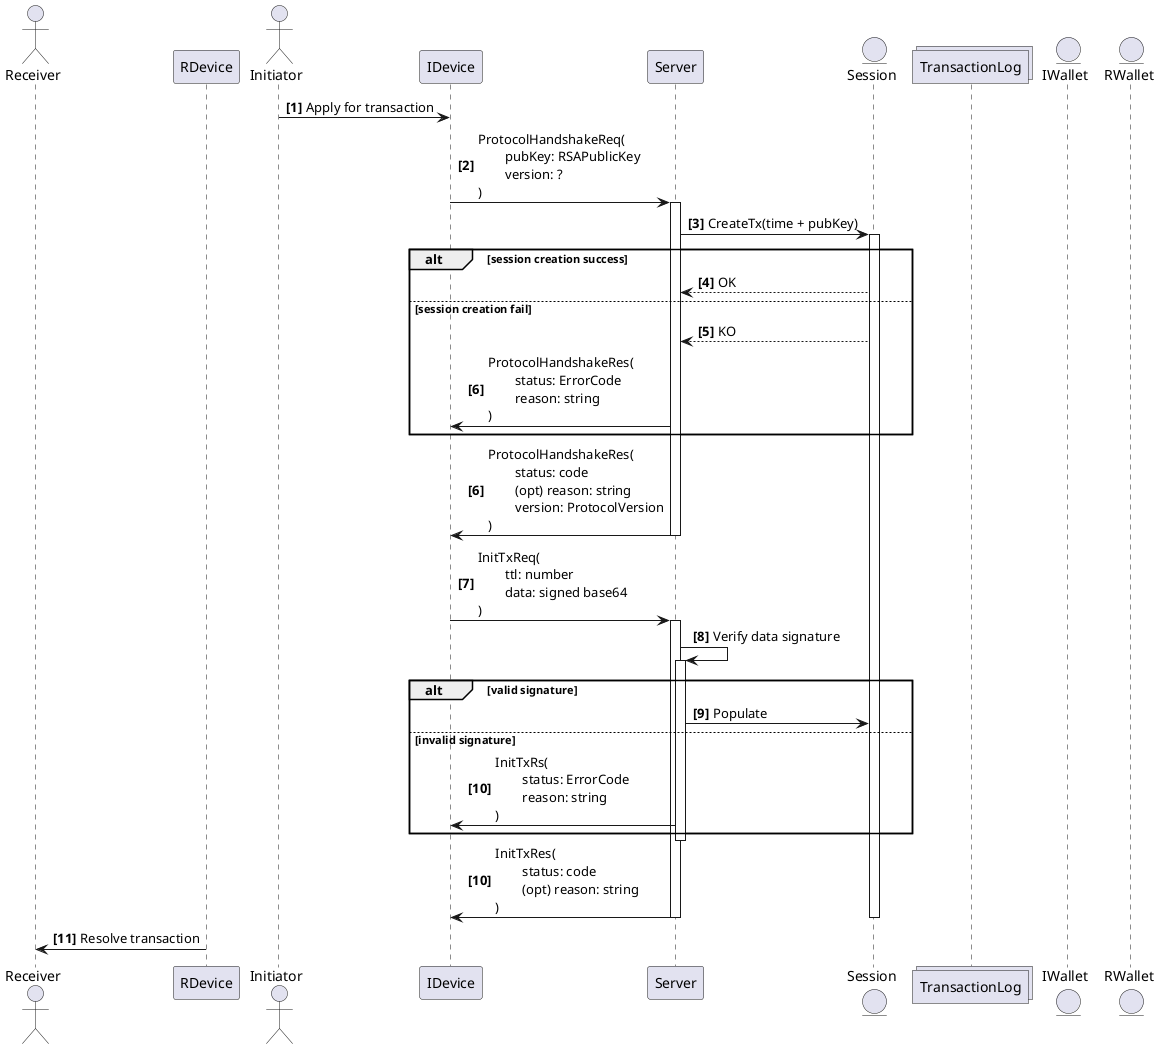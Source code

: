 @startuml single-tier-transaction

autonumber "<b>[0]"

actor       Receiver
participant RDevice
actor       Initiator
participant IDevice
participant Server

entity Session
collections TransactionLog

entity IWallet
entity RWallet

Initiator -> IDevice : Apply for transaction

IDevice -> Server : ProtocolHandshakeReq(\n\tpubKey: RSAPublicKey\n\tversion: ?\n)
activate Server
Server -> Session : CreateTx(time + pubKey)
alt session creation success
  activate Session
  Session --> Server : OK
else session creation fail
  Session --> Server : KO
  Server -> IDevice : ProtocolHandshakeRes(\n\tstatus: ErrorCode\n\treason: string\n)
end
autonumber 6 "<b>[#]"
Server -> IDevice : ProtocolHandshakeRes(\n\tstatus: code\n\t(opt) reason: string\n\tversion: ProtocolVersion\n)
deactivate Server

IDevice -> Server : InitTxReq(\n\tttl: number\n\tdata: signed base64\n)
activate Server
Server -> Server : Verify data signature
alt valid signature
  activate Server
  Server -> Session : Populate
else invalid signature
  Server -> IDevice : InitTxRs(\n\tstatus: ErrorCode\n\treason: string\n)
end
deactivate Server
autonumber 10 "<b>[#]"
Server -> IDevice : InitTxRes(\n\tstatus: code\n\t(opt) reason: string\n)
deactivate Server

deactivate Session
RDevice -> Receiver : Resolve transaction
@enduml